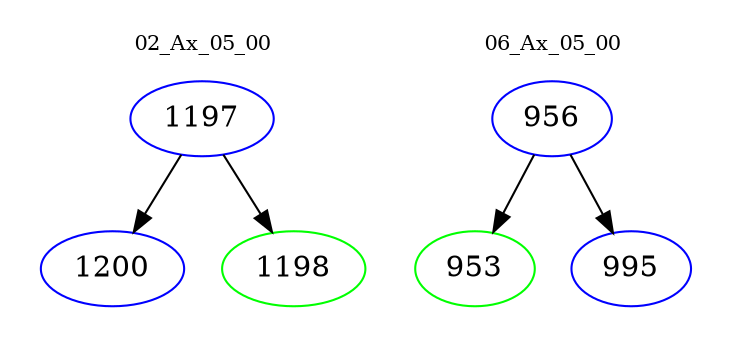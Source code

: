 digraph{
subgraph cluster_0 {
color = white
label = "02_Ax_05_00";
fontsize=10;
T0_1197 [label="1197", color="blue"]
T0_1197 -> T0_1200 [color="black"]
T0_1200 [label="1200", color="blue"]
T0_1197 -> T0_1198 [color="black"]
T0_1198 [label="1198", color="green"]
}
subgraph cluster_1 {
color = white
label = "06_Ax_05_00";
fontsize=10;
T1_956 [label="956", color="blue"]
T1_956 -> T1_953 [color="black"]
T1_953 [label="953", color="green"]
T1_956 -> T1_995 [color="black"]
T1_995 [label="995", color="blue"]
}
}
